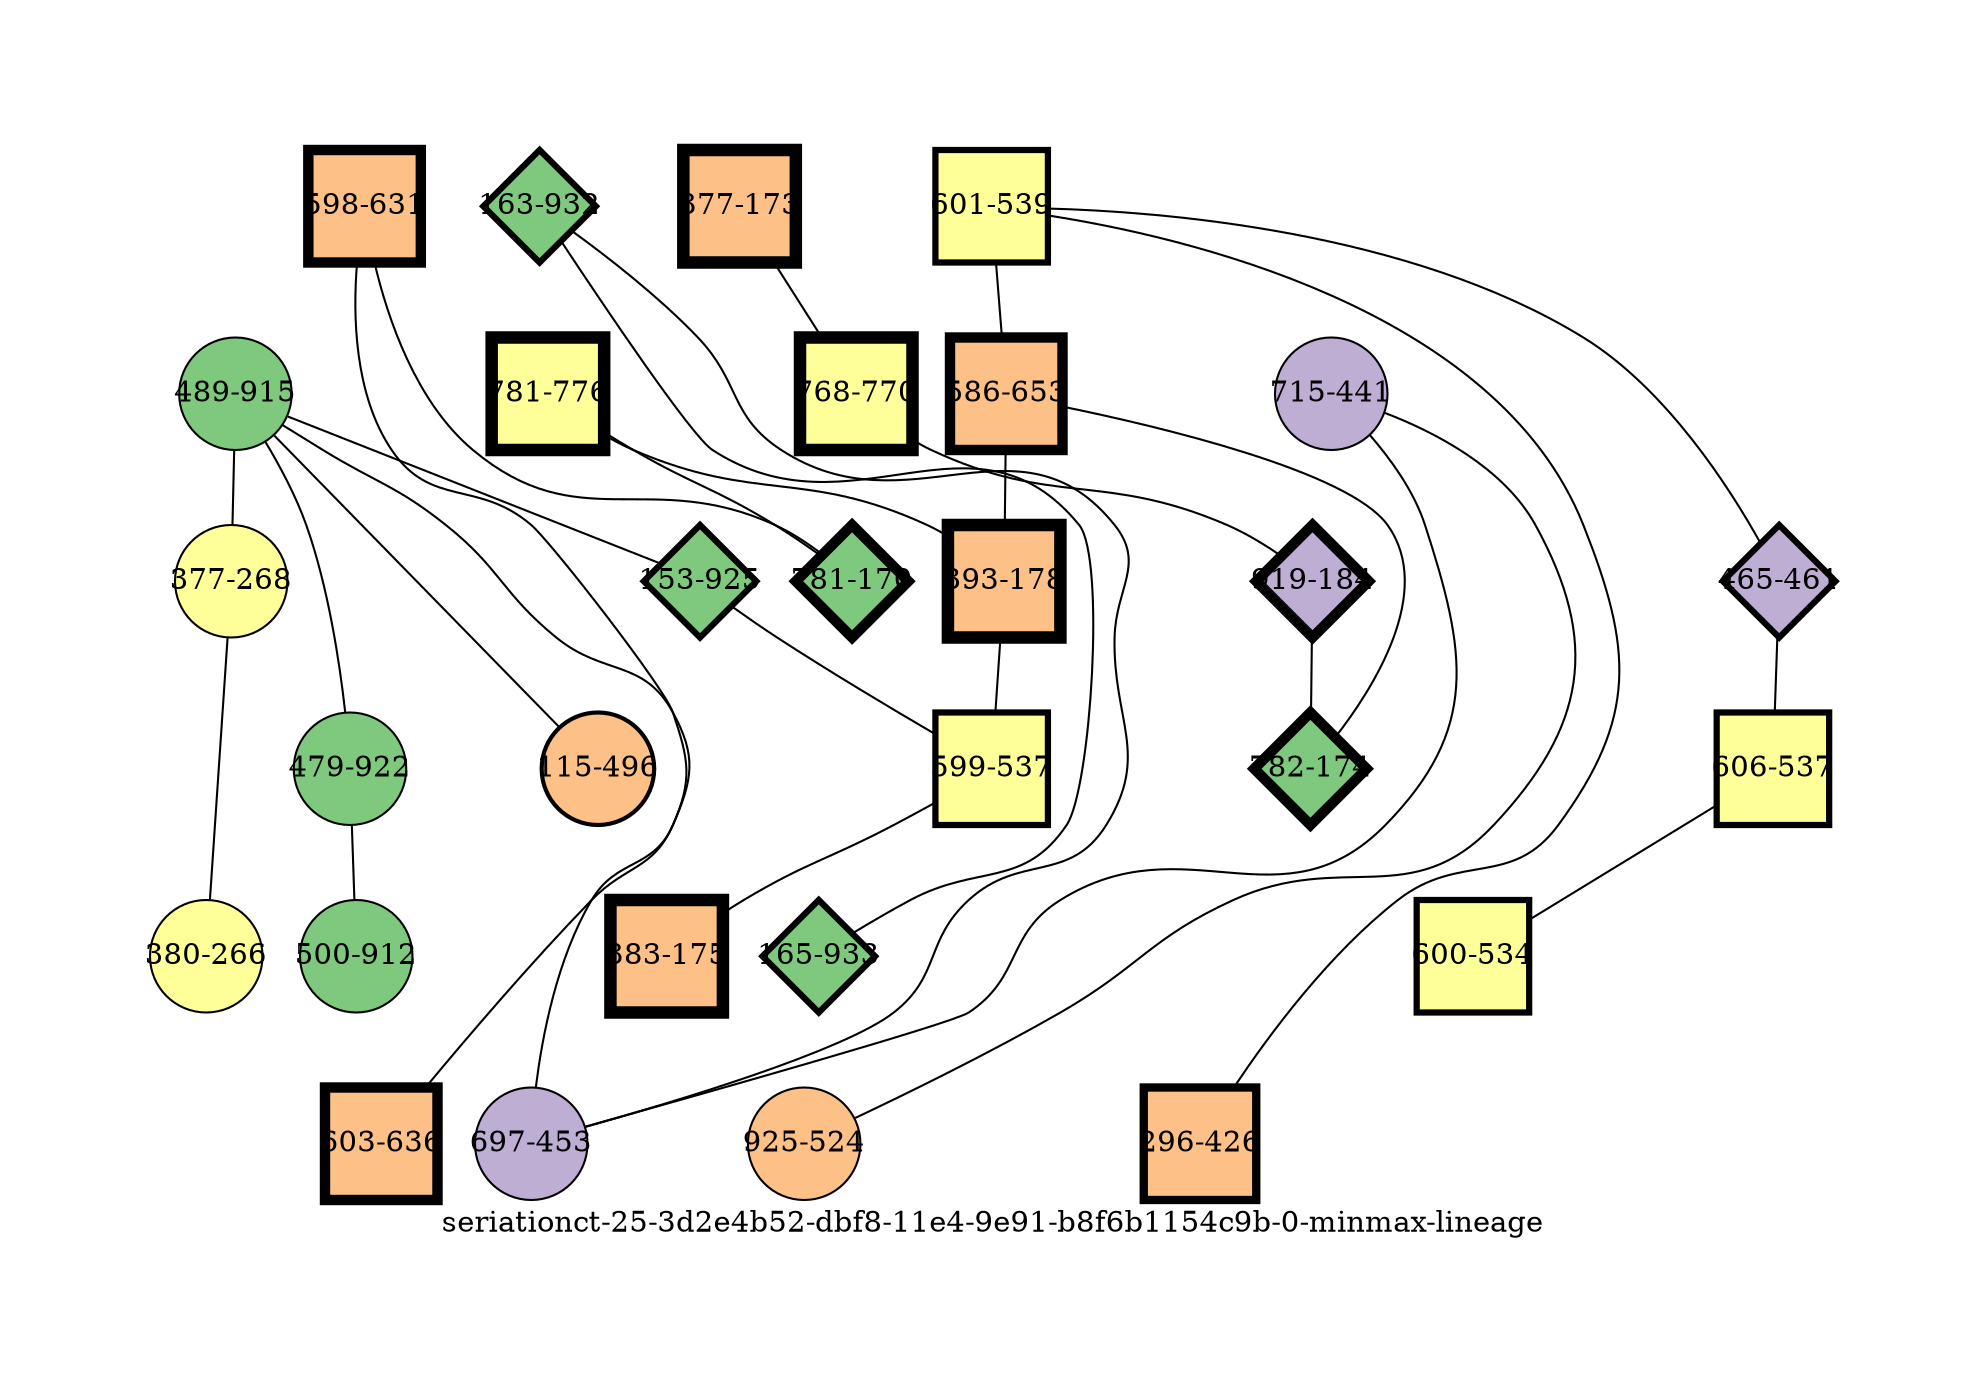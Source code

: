 strict graph "seriationct-25-3d2e4b52-dbf8-11e4-9e91-b8f6b1154c9b-0-minmax-lineage" {
labelloc=b;
ratio=auto;
pad="1.0";
label="seriationct-25-3d2e4b52-dbf8-11e4-9e91-b8f6b1154c9b-0-minmax-lineage";
node [width="0.75", style=filled, fixedsize=true, height="0.75", shape=circle, label=""];
0 [xCoordinate="776.0", appears_in_slice=6, yCoordinate="781.0", colorscheme=accent6, lineage_id=1, short_label="781-776", label="781-776", shape=square, cluster_id=3, fillcolor=4, size="500.0", id=0, penwidth="6.0"];
1 [xCoordinate="932.0", appears_in_slice=3, yCoordinate="163.0", colorscheme=accent6, lineage_id=2, short_label="163-932", label="163-932", shape=diamond, cluster_id=0, fillcolor=1, size="500.0", id=1, penwidth="3.0"];
2 [xCoordinate="915.0", appears_in_slice=1, yCoordinate="489.0", colorscheme=accent6, lineage_id=0, short_label="489-915", label="489-915", shape=circle, cluster_id=0, fillcolor=1, size="500.0", id=2, penwidth="1.0"];
3 [xCoordinate="441.0", appears_in_slice=1, yCoordinate="715.0", colorscheme=accent6, lineage_id=0, short_label="715-441", label="715-441", shape=circle, cluster_id=1, fillcolor=2, size="500.0", id=3, penwidth="1.0"];
4 [xCoordinate="925.0", appears_in_slice=3, yCoordinate="153.0", colorscheme=accent6, lineage_id=2, short_label="153-925", label="153-925", shape=diamond, cluster_id=0, fillcolor=1, size="500.0", id=4, penwidth="3.0"];
5 [xCoordinate="268.0", appears_in_slice=1, yCoordinate="377.0", colorscheme=accent6, lineage_id=0, short_label="377-268", label="377-268", shape=circle, cluster_id=3, fillcolor=4, size="500.0", id=5, penwidth="1.0"];
6 [xCoordinate="453.0", appears_in_slice=1, yCoordinate="697.0", colorscheme=accent6, lineage_id=0, short_label="697-453", label="697-453", shape=circle, cluster_id=1, fillcolor=2, size="500.0", id=6, penwidth="1.0"];
7 [xCoordinate="922.0", appears_in_slice=1, yCoordinate="479.0", colorscheme=accent6, lineage_id=0, short_label="479-922", label="479-922", shape=circle, cluster_id=0, fillcolor=1, size="500.0", id=7, penwidth="1.0"];
8 [xCoordinate="631.0", appears_in_slice=5, yCoordinate="598.0", colorscheme=accent6, lineage_id=1, short_label="598-631", label="598-631", shape=square, cluster_id=2, fillcolor=3, size="500.0", id=8, penwidth="5.0"];
9 [xCoordinate="539.0", appears_in_slice=3, yCoordinate="601.0", colorscheme=accent6, lineage_id=1, short_label="601-539", label="601-539", shape=square, cluster_id=3, fillcolor=4, size="500.0", id=9, penwidth="3.0"];
10 [xCoordinate="653.0", appears_in_slice=5, yCoordinate="586.0", colorscheme=accent6, lineage_id=1, short_label="586-653", label="586-653", shape=square, cluster_id=2, fillcolor=3, size="500.0", id=10, penwidth="5.0"];
11 [xCoordinate="426.0", appears_in_slice=4, yCoordinate="296.0", colorscheme=accent6, lineage_id=1, short_label="296-426", label="296-426", shape=square, cluster_id=2, fillcolor=3, size="500.0", id=11, penwidth="4.0"];
12 [xCoordinate="461.0", appears_in_slice=3, yCoordinate="465.0", colorscheme=accent6, lineage_id=2, short_label="465-461", label="465-461", shape=diamond, cluster_id=1, fillcolor=2, size="500.0", id=12, penwidth="3.0"];
13 [xCoordinate="173.0", appears_in_slice=6, yCoordinate="377.0", colorscheme=accent6, lineage_id=1, short_label="377-173", label="377-173", shape=square, cluster_id=2, fillcolor=3, size="500.0", id=13, penwidth="6.0"];
14 [xCoordinate="537.0", appears_in_slice=3, yCoordinate="606.0", colorscheme=accent6, lineage_id=1, short_label="606-537", label="606-537", shape=square, cluster_id=3, fillcolor=4, size="500.0", id=14, penwidth="3.0"];
15 [xCoordinate="912.0", appears_in_slice=1, yCoordinate="500.0", colorscheme=accent6, lineage_id=0, short_label="500-912", label="500-912", shape=circle, cluster_id=0, fillcolor=1, size="500.0", id=15, penwidth="1.0"];
16 [xCoordinate="770.0", appears_in_slice=6, yCoordinate="768.0", colorscheme=accent6, lineage_id=1, short_label="768-770", label="768-770", shape=square, cluster_id=3, fillcolor=4, size="500.0", id=16, penwidth="6.0"];
17 [xCoordinate="636.0", appears_in_slice=5, yCoordinate="603.0", colorscheme=accent6, lineage_id=1, short_label="603-636", label="603-636", shape=square, cluster_id=2, fillcolor=3, size="500.0", id=17, penwidth="5.0"];
18 [xCoordinate="170.0", appears_in_slice=5, yCoordinate="781.0", colorscheme=accent6, lineage_id=2, short_label="781-170", label="781-170", shape=diamond, cluster_id=0, fillcolor=1, size="500.0", id=18, penwidth="5.0"];
19 [xCoordinate="178.0", appears_in_slice=6, yCoordinate="393.0", colorscheme=accent6, lineage_id=1, short_label="393-178", label="393-178", shape=square, cluster_id=2, fillcolor=3, size="500.0", id=19, penwidth="6.0"];
20 [xCoordinate="534.0", appears_in_slice=3, yCoordinate="600.0", colorscheme=accent6, lineage_id=1, short_label="600-534", label="600-534", shape=square, cluster_id=3, fillcolor=4, size="500.0", id=20, penwidth="3.0"];
21 [xCoordinate="537.0", appears_in_slice=3, yCoordinate="599.0", colorscheme=accent6, lineage_id=1, short_label="599-537", label="599-537", shape=square, cluster_id=3, fillcolor=4, size="500.0", id=21, penwidth="3.0"];
22 [xCoordinate="524.0", appears_in_slice=1, yCoordinate="925.0", colorscheme=accent6, lineage_id=0, short_label="925-524", label="925-524", shape=circle, cluster_id=2, fillcolor=3, size="500.0", id=22, penwidth="1.0"];
23 [xCoordinate="184.0", appears_in_slice=5, yCoordinate="919.0", colorscheme=accent6, lineage_id=2, short_label="919-184", label="919-184", shape=diamond, cluster_id=1, fillcolor=2, size="500.0", id=23, penwidth="5.0"];
24 [xCoordinate="266.0", appears_in_slice=1, yCoordinate="380.0", colorscheme=accent6, lineage_id=0, short_label="380-266", label="380-266", shape=circle, cluster_id=3, fillcolor=4, size="500.0", id=24, penwidth="1.0"];
25 [xCoordinate="933.0", appears_in_slice=3, yCoordinate="165.0", colorscheme=accent6, lineage_id=2, short_label="165-933", label="165-933", shape=diamond, cluster_id=0, fillcolor=1, size="500.0", id=25, penwidth="3.0"];
26 [xCoordinate="175.0", appears_in_slice=6, yCoordinate="383.0", colorscheme=accent6, lineage_id=1, short_label="383-175", label="383-175", shape=square, cluster_id=2, fillcolor=3, size="500.0", id=26, penwidth="6.0"];
27 [xCoordinate="496.0", appears_in_slice=2, yCoordinate="115.0", colorscheme=accent6, lineage_id=0, short_label="115-496", label="115-496", shape=circle, cluster_id=2, fillcolor=3, size="500.0", id=27, penwidth="2.0"];
28 [xCoordinate="174.0", appears_in_slice=5, yCoordinate="782.0", colorscheme=accent6, lineage_id=2, short_label="782-174", label="782-174", shape=diamond, cluster_id=0, fillcolor=1, size="500.0", id=28, penwidth="5.0"];
0 -- 18  [inverseweight="1.4761148582", weight="0.677454057483"];
0 -- 19  [inverseweight="2.11477467219", weight="0.472863616701"];
1 -- 25  [inverseweight="14.008295367", weight="0.0713862731903"];
1 -- 6  [inverseweight="3.09432957628", weight="0.323171780946"];
2 -- 27  [inverseweight="3.07903722474", weight="0.324776846465"];
2 -- 4  [inverseweight="1.572840396", weight="0.635792418954"];
2 -- 5  [inverseweight="1.46288909796", weight="0.683578817694"];
2 -- 6  [inverseweight="2.74501614376", weight="0.364296582471"];
2 -- 7  [inverseweight="2.09460029393", weight="0.477418055796"];
3 -- 22  [inverseweight="7.74658644412", weight="0.129089116505"];
3 -- 6  [inverseweight="27.4410649974", weight="0.0364417343166"];
4 -- 21  [inverseweight="2.43442346339", weight="0.410774877518"];
5 -- 24  [inverseweight="17.4607573942", weight="0.0572712842531"];
7 -- 15  [inverseweight="15.7329193882", weight="0.0635609943283"];
8 -- 17  [inverseweight="24.1121411085", weight="0.0414728827067"];
8 -- 18  [inverseweight="16.2736138726", weight="0.0614491659829"];
9 -- 10  [inverseweight="3.09409258094", weight="0.323196534635"];
9 -- 11  [inverseweight="2.59203086899", weight="0.385797874541"];
9 -- 12  [inverseweight="15.6863951285", weight="0.063749509802"];
10 -- 19  [inverseweight="2.12284084214", weight="0.471066874233"];
10 -- 28  [inverseweight="2.02920339939", weight="0.492804220761"];
12 -- 14  [inverseweight="24.2821465589", weight="0.0411825205639"];
13 -- 16  [inverseweight="35.8979079309", weight="0.0278567765544"];
14 -- 20  [inverseweight="26.7261241912", weight="0.0374165738677"];
16 -- 23  [inverseweight="1.4635532473", weight="0.683268614821"];
19 -- 21  [inverseweight="2.08398468033", weight="0.479849976555"];
21 -- 26  [inverseweight="2.12663934038", weight="0.47022547783"];
23 -- 28  [inverseweight="20.1455741006", weight="0.049638694584"];
}
